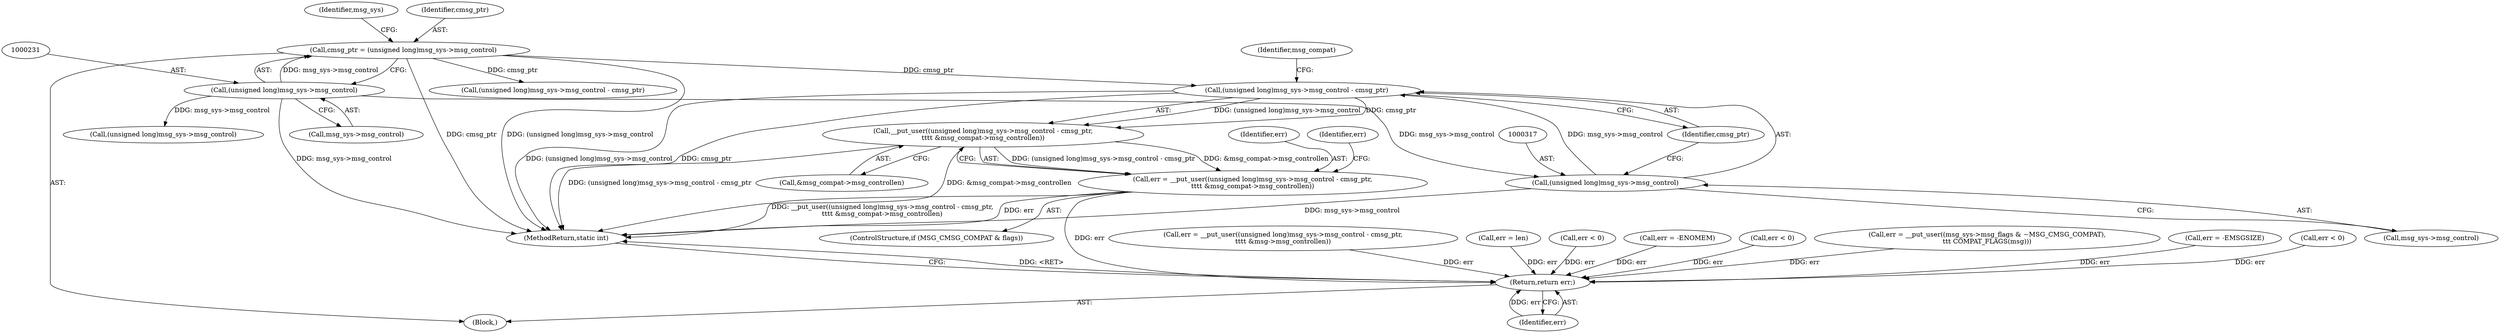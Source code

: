 digraph "0_linux_f3d3342602f8bcbf37d7c46641cb9bca7618eb1c_31@pointer" {
"1000314" [label="(Call,__put_user((unsigned long)msg_sys->msg_control - cmsg_ptr,\n\t\t\t\t &msg_compat->msg_controllen))"];
"1000315" [label="(Call,(unsigned long)msg_sys->msg_control - cmsg_ptr)"];
"1000316" [label="(Call,(unsigned long)msg_sys->msg_control)"];
"1000230" [label="(Call,(unsigned long)msg_sys->msg_control)"];
"1000228" [label="(Call,cmsg_ptr = (unsigned long)msg_sys->msg_control)"];
"1000312" [label="(Call,err = __put_user((unsigned long)msg_sys->msg_control - cmsg_ptr,\n\t\t\t\t &msg_compat->msg_controllen))"];
"1000355" [label="(Return,return err;)"];
"1000327" [label="(Call,err = __put_user((unsigned long)msg_sys->msg_control - cmsg_ptr,\n\t\t\t\t &msg->msg_controllen))"];
"1000321" [label="(Identifier,cmsg_ptr)"];
"1000228" [label="(Call,cmsg_ptr = (unsigned long)msg_sys->msg_control)"];
"1000344" [label="(Call,err = len)"];
"1000237" [label="(Identifier,msg_sys)"];
"1000268" [label="(Call,err < 0)"];
"1000314" [label="(Call,__put_user((unsigned long)msg_sys->msg_control - cmsg_ptr,\n\t\t\t\t &msg_compat->msg_controllen))"];
"1000315" [label="(Call,(unsigned long)msg_sys->msg_control - cmsg_ptr)"];
"1000110" [label="(Block,)"];
"1000330" [label="(Call,(unsigned long)msg_sys->msg_control - cmsg_ptr)"];
"1000316" [label="(Call,(unsigned long)msg_sys->msg_control)"];
"1000170" [label="(Call,err = -ENOMEM)"];
"1000312" [label="(Call,err = __put_user((unsigned long)msg_sys->msg_control - cmsg_ptr,\n\t\t\t\t &msg_compat->msg_controllen))"];
"1000308" [label="(ControlStructure,if (MSG_CMSG_COMPAT & flags))"];
"1000232" [label="(Call,msg_sys->msg_control)"];
"1000355" [label="(Return,return err;)"];
"1000357" [label="(MethodReturn,static int)"];
"1000356" [label="(Identifier,err)"];
"1000331" [label="(Call,(unsigned long)msg_sys->msg_control)"];
"1000229" [label="(Identifier,cmsg_ptr)"];
"1000230" [label="(Call,(unsigned long)msg_sys->msg_control)"];
"1000221" [label="(Call,err < 0)"];
"1000313" [label="(Identifier,err)"];
"1000342" [label="(Identifier,err)"];
"1000324" [label="(Identifier,msg_compat)"];
"1000318" [label="(Call,msg_sys->msg_control)"];
"1000295" [label="(Call,err = __put_user((msg_sys->msg_flags & ~MSG_CMSG_COMPAT),\n\t\t\t COMPAT_FLAGS(msg)))"];
"1000322" [label="(Call,&msg_compat->msg_controllen)"];
"1000159" [label="(Call,err = -EMSGSIZE)"];
"1000291" [label="(Call,err < 0)"];
"1000314" -> "1000312"  [label="AST: "];
"1000314" -> "1000322"  [label="CFG: "];
"1000315" -> "1000314"  [label="AST: "];
"1000322" -> "1000314"  [label="AST: "];
"1000312" -> "1000314"  [label="CFG: "];
"1000314" -> "1000357"  [label="DDG: (unsigned long)msg_sys->msg_control - cmsg_ptr"];
"1000314" -> "1000357"  [label="DDG: &msg_compat->msg_controllen"];
"1000314" -> "1000312"  [label="DDG: (unsigned long)msg_sys->msg_control - cmsg_ptr"];
"1000314" -> "1000312"  [label="DDG: &msg_compat->msg_controllen"];
"1000315" -> "1000314"  [label="DDG: (unsigned long)msg_sys->msg_control"];
"1000315" -> "1000314"  [label="DDG: cmsg_ptr"];
"1000315" -> "1000321"  [label="CFG: "];
"1000316" -> "1000315"  [label="AST: "];
"1000321" -> "1000315"  [label="AST: "];
"1000324" -> "1000315"  [label="CFG: "];
"1000315" -> "1000357"  [label="DDG: (unsigned long)msg_sys->msg_control"];
"1000315" -> "1000357"  [label="DDG: cmsg_ptr"];
"1000316" -> "1000315"  [label="DDG: msg_sys->msg_control"];
"1000228" -> "1000315"  [label="DDG: cmsg_ptr"];
"1000316" -> "1000318"  [label="CFG: "];
"1000317" -> "1000316"  [label="AST: "];
"1000318" -> "1000316"  [label="AST: "];
"1000321" -> "1000316"  [label="CFG: "];
"1000316" -> "1000357"  [label="DDG: msg_sys->msg_control"];
"1000230" -> "1000316"  [label="DDG: msg_sys->msg_control"];
"1000230" -> "1000228"  [label="AST: "];
"1000230" -> "1000232"  [label="CFG: "];
"1000231" -> "1000230"  [label="AST: "];
"1000232" -> "1000230"  [label="AST: "];
"1000228" -> "1000230"  [label="CFG: "];
"1000230" -> "1000357"  [label="DDG: msg_sys->msg_control"];
"1000230" -> "1000228"  [label="DDG: msg_sys->msg_control"];
"1000230" -> "1000331"  [label="DDG: msg_sys->msg_control"];
"1000228" -> "1000110"  [label="AST: "];
"1000229" -> "1000228"  [label="AST: "];
"1000237" -> "1000228"  [label="CFG: "];
"1000228" -> "1000357"  [label="DDG: cmsg_ptr"];
"1000228" -> "1000357"  [label="DDG: (unsigned long)msg_sys->msg_control"];
"1000228" -> "1000330"  [label="DDG: cmsg_ptr"];
"1000312" -> "1000308"  [label="AST: "];
"1000313" -> "1000312"  [label="AST: "];
"1000342" -> "1000312"  [label="CFG: "];
"1000312" -> "1000357"  [label="DDG: err"];
"1000312" -> "1000357"  [label="DDG: __put_user((unsigned long)msg_sys->msg_control - cmsg_ptr,\n\t\t\t\t &msg_compat->msg_controllen)"];
"1000312" -> "1000355"  [label="DDG: err"];
"1000355" -> "1000110"  [label="AST: "];
"1000355" -> "1000356"  [label="CFG: "];
"1000356" -> "1000355"  [label="AST: "];
"1000357" -> "1000355"  [label="CFG: "];
"1000355" -> "1000357"  [label="DDG: <RET>"];
"1000356" -> "1000355"  [label="DDG: err"];
"1000291" -> "1000355"  [label="DDG: err"];
"1000295" -> "1000355"  [label="DDG: err"];
"1000268" -> "1000355"  [label="DDG: err"];
"1000327" -> "1000355"  [label="DDG: err"];
"1000221" -> "1000355"  [label="DDG: err"];
"1000170" -> "1000355"  [label="DDG: err"];
"1000344" -> "1000355"  [label="DDG: err"];
"1000159" -> "1000355"  [label="DDG: err"];
}
